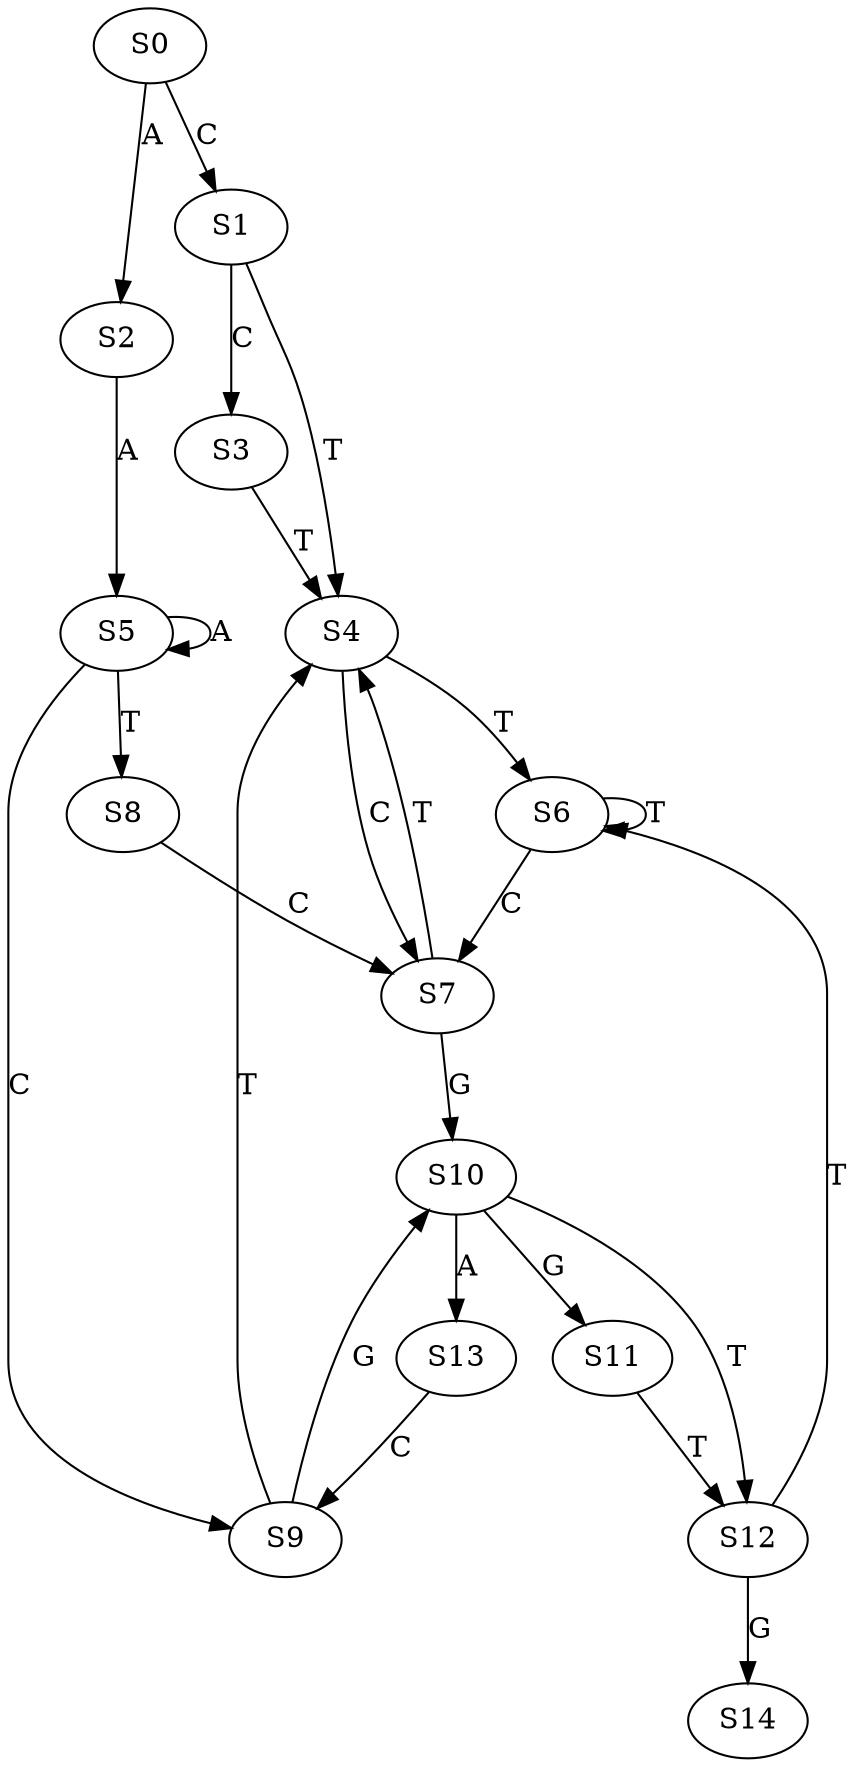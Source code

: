 strict digraph  {
	S0 -> S1 [ label = C ];
	S0 -> S2 [ label = A ];
	S1 -> S3 [ label = C ];
	S1 -> S4 [ label = T ];
	S2 -> S5 [ label = A ];
	S3 -> S4 [ label = T ];
	S4 -> S6 [ label = T ];
	S4 -> S7 [ label = C ];
	S5 -> S8 [ label = T ];
	S5 -> S5 [ label = A ];
	S5 -> S9 [ label = C ];
	S6 -> S7 [ label = C ];
	S6 -> S6 [ label = T ];
	S7 -> S10 [ label = G ];
	S7 -> S4 [ label = T ];
	S8 -> S7 [ label = C ];
	S9 -> S4 [ label = T ];
	S9 -> S10 [ label = G ];
	S10 -> S11 [ label = G ];
	S10 -> S12 [ label = T ];
	S10 -> S13 [ label = A ];
	S11 -> S12 [ label = T ];
	S12 -> S14 [ label = G ];
	S12 -> S6 [ label = T ];
	S13 -> S9 [ label = C ];
}
